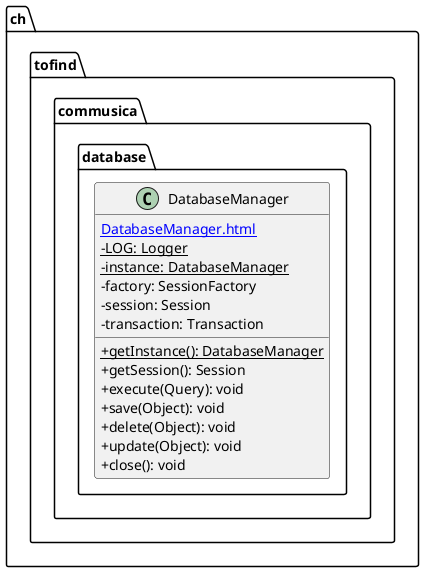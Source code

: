 @startuml

    skinparam classAttributeIconSize 0

    namespace ch.tofind.commusica.database {

        class DatabaseManager {
            [[DatabaseManager.html]]
            {static} -LOG: Logger
            {static} -instance: DatabaseManager
            -factory: SessionFactory
            -session: Session
            -transaction: Transaction
            {static} +getInstance(): DatabaseManager
            +getSession(): Session
            +execute(Query): void
            +save(Object): void
            +delete(Object): void
            +update(Object): void
            +close(): void
        }

    }

@enduml
